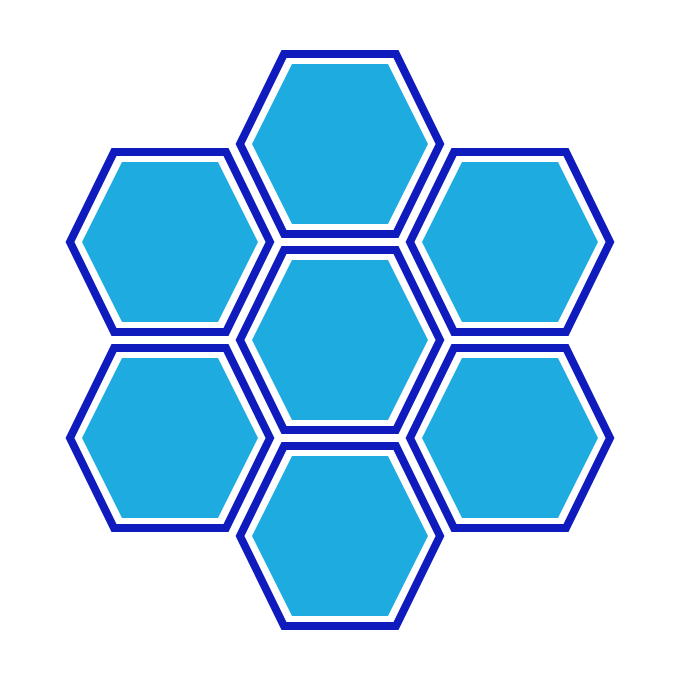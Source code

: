 <mxfile version="24.5.3" type="device">
  <diagram name="Page-1" id="ZcRAXSWJTWcisyccbfvs">
    <mxGraphModel dx="490" dy="302" grid="1" gridSize="1" guides="1" tooltips="1" connect="1" arrows="1" fold="1" page="1" pageScale="1" pageWidth="827" pageHeight="1169" math="0" shadow="0">
      <root>
        <mxCell id="0" />
        <mxCell id="1" parent="0" />
        <mxCell id="aRZHve7nk3sMqHiDy-_R-70" value="" style="rounded=0;whiteSpace=wrap;html=1;fillColor=none;strokeColor=none;" parent="1" vertex="1">
          <mxGeometry x="185" y="190" width="340" height="340" as="geometry" />
        </mxCell>
        <mxCell id="aRZHve7nk3sMqHiDy-_R-39" value="" style="shape=hexagon;perimeter=hexagonPerimeter2;whiteSpace=wrap;html=1;fixedSize=1;size=22;fillColor=none;strokeWidth=4;strokeColor=#0F1BBD;" parent="1" vertex="1">
          <mxGeometry x="305" y="315" width="100" height="90" as="geometry" />
        </mxCell>
        <mxCell id="aRZHve7nk3sMqHiDy-_R-42" value="" style="shape=hexagon;perimeter=hexagonPerimeter2;whiteSpace=wrap;html=1;fixedSize=1;size=22;fillColor=none;strokeWidth=4;strokeColor=#0F1BBD;" parent="1" vertex="1">
          <mxGeometry x="305" y="217" width="100" height="90" as="geometry" />
        </mxCell>
        <mxCell id="aRZHve7nk3sMqHiDy-_R-43" value="" style="shape=hexagon;perimeter=hexagonPerimeter2;whiteSpace=wrap;html=1;fixedSize=1;size=20;fillColor=#1EACE0;strokeWidth=2;strokeColor=none;" parent="1" vertex="1">
          <mxGeometry x="311" y="222" width="88" height="80" as="geometry" />
        </mxCell>
        <mxCell id="aRZHve7nk3sMqHiDy-_R-44" value="" style="shape=hexagon;perimeter=hexagonPerimeter2;whiteSpace=wrap;html=1;fixedSize=1;size=22;fillColor=none;strokeWidth=4;strokeColor=#0F1BBD;" parent="1" vertex="1">
          <mxGeometry x="305" y="413" width="100" height="90" as="geometry" />
        </mxCell>
        <mxCell id="aRZHve7nk3sMqHiDy-_R-45" value="" style="shape=hexagon;perimeter=hexagonPerimeter2;whiteSpace=wrap;html=1;fixedSize=1;size=20;fillColor=#1EACE0;strokeWidth=2;strokeColor=none;" parent="1" vertex="1">
          <mxGeometry x="311" y="418" width="88" height="80" as="geometry" />
        </mxCell>
        <mxCell id="aRZHve7nk3sMqHiDy-_R-46" value="" style="shape=hexagon;perimeter=hexagonPerimeter2;whiteSpace=wrap;html=1;fixedSize=1;size=22;fillColor=none;strokeWidth=4;strokeColor=#0F1BBD;" parent="1" vertex="1">
          <mxGeometry x="390" y="266" width="100" height="90" as="geometry" />
        </mxCell>
        <mxCell id="aRZHve7nk3sMqHiDy-_R-47" value="" style="shape=hexagon;perimeter=hexagonPerimeter2;whiteSpace=wrap;html=1;fixedSize=1;size=20;fillColor=#1EACE0;strokeWidth=2;strokeColor=none;" parent="1" vertex="1">
          <mxGeometry x="396" y="271" width="88" height="80" as="geometry" />
        </mxCell>
        <mxCell id="aRZHve7nk3sMqHiDy-_R-52" value="" style="shape=hexagon;perimeter=hexagonPerimeter2;whiteSpace=wrap;html=1;fixedSize=1;size=22;fillColor=none;strokeWidth=4;strokeColor=#0F1BBD;" parent="1" vertex="1">
          <mxGeometry x="390" y="364" width="100" height="90" as="geometry" />
        </mxCell>
        <mxCell id="aRZHve7nk3sMqHiDy-_R-53" value="" style="shape=hexagon;perimeter=hexagonPerimeter2;whiteSpace=wrap;html=1;fixedSize=1;size=20;fillColor=#1EACE0;strokeWidth=2;strokeColor=none;" parent="1" vertex="1">
          <mxGeometry x="396" y="369" width="88" height="80" as="geometry" />
        </mxCell>
        <mxCell id="aRZHve7nk3sMqHiDy-_R-54" value="" style="shape=hexagon;perimeter=hexagonPerimeter2;whiteSpace=wrap;html=1;fixedSize=1;size=22;fillColor=none;strokeWidth=4;strokeColor=#0F1BBD;" parent="1" vertex="1">
          <mxGeometry x="220" y="266" width="100" height="90" as="geometry" />
        </mxCell>
        <mxCell id="aRZHve7nk3sMqHiDy-_R-55" value="" style="shape=hexagon;perimeter=hexagonPerimeter2;whiteSpace=wrap;html=1;fixedSize=1;size=20;fillColor=#1EACE0;strokeWidth=2;strokeColor=none;" parent="1" vertex="1">
          <mxGeometry x="226" y="271" width="88" height="80" as="geometry" />
        </mxCell>
        <mxCell id="aRZHve7nk3sMqHiDy-_R-56" value="" style="shape=hexagon;perimeter=hexagonPerimeter2;whiteSpace=wrap;html=1;fixedSize=1;size=22;fillColor=none;strokeWidth=4;strokeColor=#0F1BBD;" parent="1" vertex="1">
          <mxGeometry x="220" y="364" width="100" height="90" as="geometry" />
        </mxCell>
        <mxCell id="aRZHve7nk3sMqHiDy-_R-57" value="" style="shape=hexagon;perimeter=hexagonPerimeter2;whiteSpace=wrap;html=1;fixedSize=1;size=20;fillColor=#1EACE0;strokeWidth=2;strokeColor=none;" parent="1" vertex="1">
          <mxGeometry x="226" y="369" width="88" height="80" as="geometry" />
        </mxCell>
        <mxCell id="Q4oJlEo8LWFl-SCNx_gd-1" value="" style="shape=hexagon;perimeter=hexagonPerimeter2;whiteSpace=wrap;html=1;fixedSize=1;size=20;fillColor=#1EACE0;strokeWidth=2;strokeColor=none;" parent="1" vertex="1">
          <mxGeometry x="311" y="320" width="88" height="80" as="geometry" />
        </mxCell>
      </root>
    </mxGraphModel>
  </diagram>
</mxfile>
